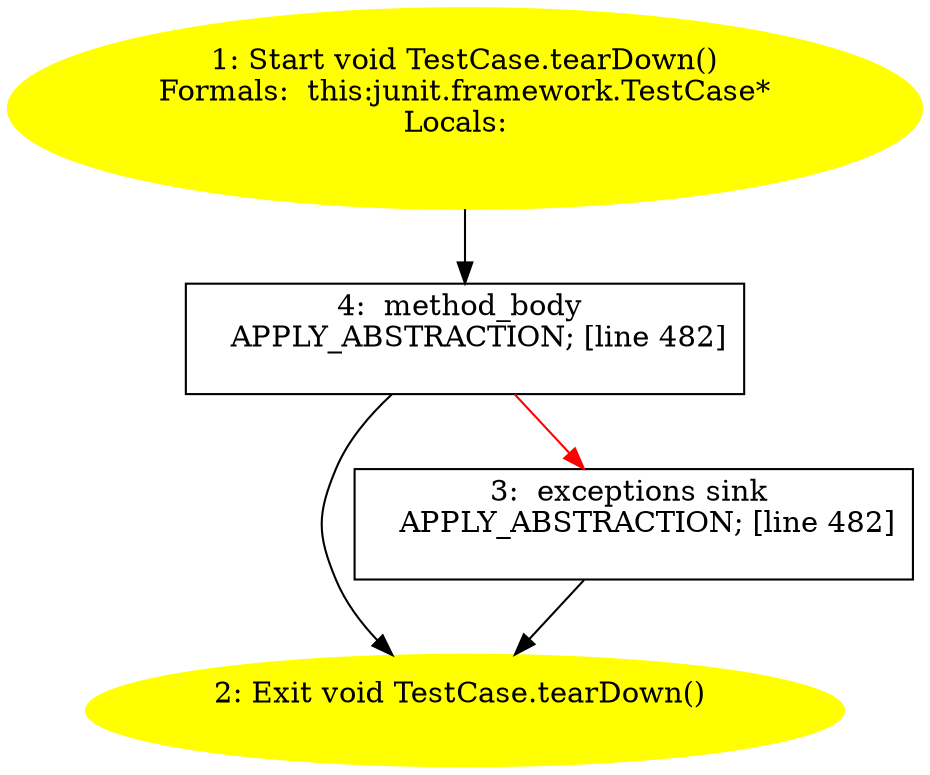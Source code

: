 /* @generated */
digraph cfg {
"junit.framework.TestCase.tearDown():void.01a29278312df1d0363740a4ae1455e1_1" [label="1: Start void TestCase.tearDown()\nFormals:  this:junit.framework.TestCase*\nLocals:  \n  " color=yellow style=filled]
	

	 "junit.framework.TestCase.tearDown():void.01a29278312df1d0363740a4ae1455e1_1" -> "junit.framework.TestCase.tearDown():void.01a29278312df1d0363740a4ae1455e1_4" ;
"junit.framework.TestCase.tearDown():void.01a29278312df1d0363740a4ae1455e1_2" [label="2: Exit void TestCase.tearDown() \n  " color=yellow style=filled]
	

"junit.framework.TestCase.tearDown():void.01a29278312df1d0363740a4ae1455e1_3" [label="3:  exceptions sink \n   APPLY_ABSTRACTION; [line 482]\n " shape="box"]
	

	 "junit.framework.TestCase.tearDown():void.01a29278312df1d0363740a4ae1455e1_3" -> "junit.framework.TestCase.tearDown():void.01a29278312df1d0363740a4ae1455e1_2" ;
"junit.framework.TestCase.tearDown():void.01a29278312df1d0363740a4ae1455e1_4" [label="4:  method_body \n   APPLY_ABSTRACTION; [line 482]\n " shape="box"]
	

	 "junit.framework.TestCase.tearDown():void.01a29278312df1d0363740a4ae1455e1_4" -> "junit.framework.TestCase.tearDown():void.01a29278312df1d0363740a4ae1455e1_2" ;
	 "junit.framework.TestCase.tearDown():void.01a29278312df1d0363740a4ae1455e1_4" -> "junit.framework.TestCase.tearDown():void.01a29278312df1d0363740a4ae1455e1_3" [color="red" ];
}
